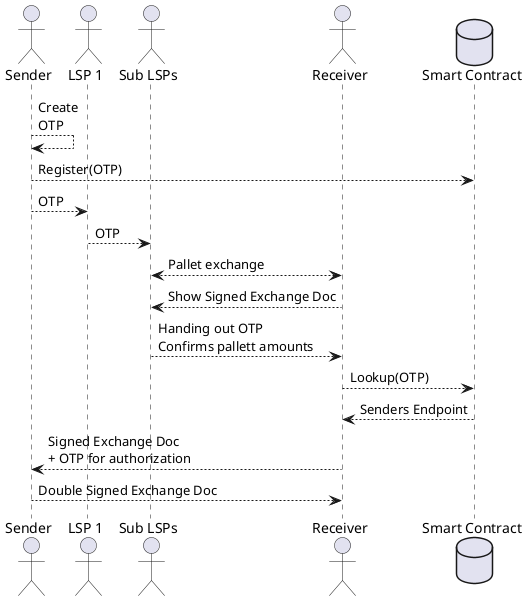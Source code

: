 @startuml
actor Sender
actor "LSP 1" as LSP
actor "Sub LSPs" as Sub
actor Receiver
database "Smart Contract" as SC

Sender --> Sender : Create\nOTP
Sender --> SC : Register(OTP)
Sender --> LSP : OTP
LSP --> Sub : OTP

Sub <--> Receiver: Pallet exchange
Receiver --> Sub : Show Signed Exchange Doc
Sub --> Receiver : Handing out OTP\nConfirms pallett amounts

Receiver --> SC:Lookup(OTP)
SC --> Receiver: Senders Endpoint
Receiver --> Sender : Signed Exchange Doc\n+ OTP for authorization
Sender --> Receiver : Double Signed Exchange Doc

@enduml
